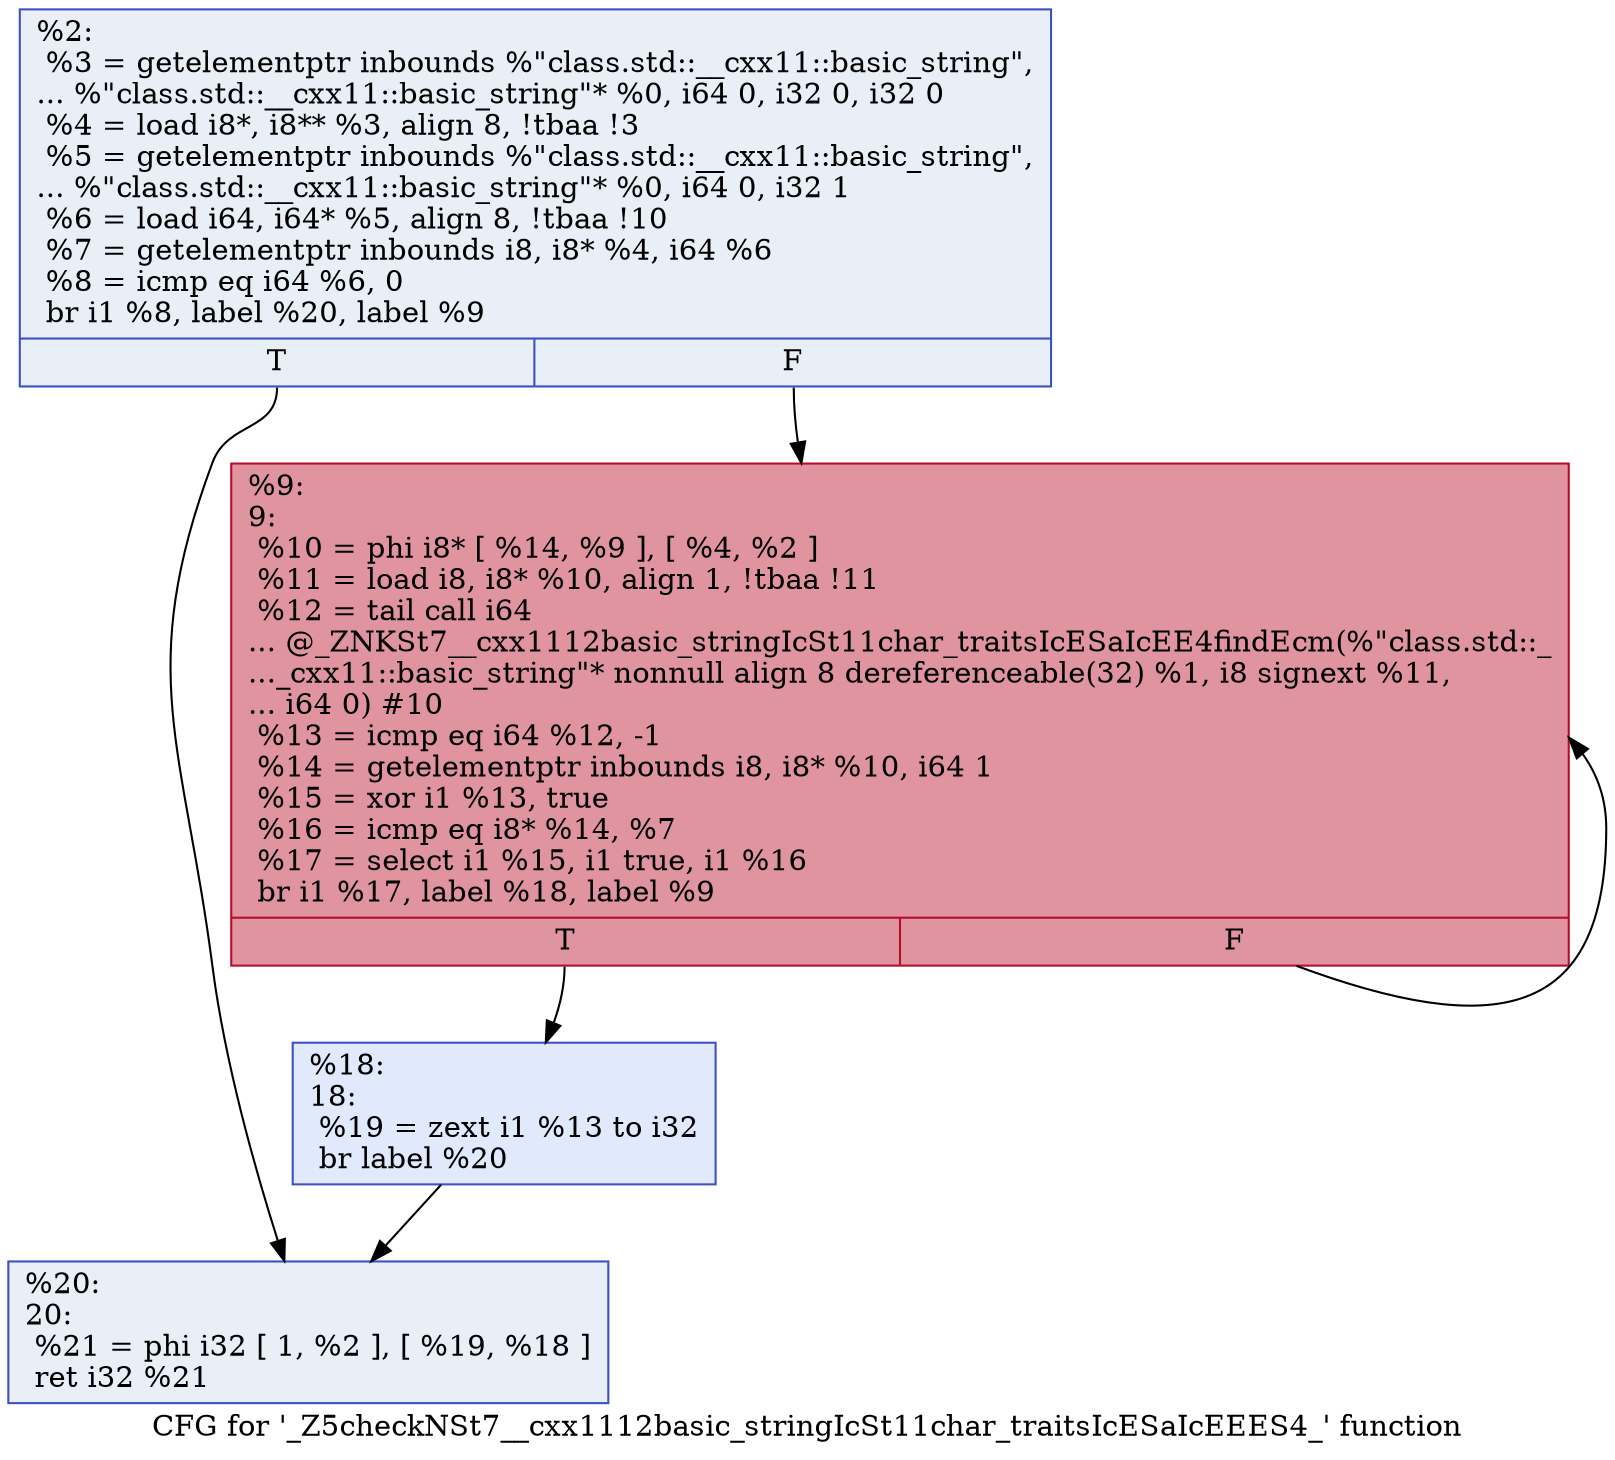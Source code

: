 digraph "CFG for '_Z5checkNSt7__cxx1112basic_stringIcSt11char_traitsIcESaIcEEES4_' function" {
	label="CFG for '_Z5checkNSt7__cxx1112basic_stringIcSt11char_traitsIcESaIcEEES4_' function";

	Node0x5630b161dc40 [shape=record,color="#3d50c3ff", style=filled, fillcolor="#cedaeb70",label="{%2:\l  %3 = getelementptr inbounds %\"class.std::__cxx11::basic_string\",\l... %\"class.std::__cxx11::basic_string\"* %0, i64 0, i32 0, i32 0\l  %4 = load i8*, i8** %3, align 8, !tbaa !3\l  %5 = getelementptr inbounds %\"class.std::__cxx11::basic_string\",\l... %\"class.std::__cxx11::basic_string\"* %0, i64 0, i32 1\l  %6 = load i64, i64* %5, align 8, !tbaa !10\l  %7 = getelementptr inbounds i8, i8* %4, i64 %6\l  %8 = icmp eq i64 %6, 0\l  br i1 %8, label %20, label %9\l|{<s0>T|<s1>F}}"];
	Node0x5630b161dc40:s0 -> Node0x5630b161fac0;
	Node0x5630b161dc40:s1 -> Node0x5630b161ff40;
	Node0x5630b161ff40 [shape=record,color="#b70d28ff", style=filled, fillcolor="#b70d2870",label="{%9:\l9:                                                \l  %10 = phi i8* [ %14, %9 ], [ %4, %2 ]\l  %11 = load i8, i8* %10, align 1, !tbaa !11\l  %12 = tail call i64\l... @_ZNKSt7__cxx1112basic_stringIcSt11char_traitsIcESaIcEE4findEcm(%\"class.std::_\l..._cxx11::basic_string\"* nonnull align 8 dereferenceable(32) %1, i8 signext %11,\l... i64 0) #10\l  %13 = icmp eq i64 %12, -1\l  %14 = getelementptr inbounds i8, i8* %10, i64 1\l  %15 = xor i1 %13, true\l  %16 = icmp eq i8* %14, %7\l  %17 = select i1 %15, i1 true, i1 %16\l  br i1 %17, label %18, label %9\l|{<s0>T|<s1>F}}"];
	Node0x5630b161ff40:s0 -> Node0x5630b16202f0;
	Node0x5630b161ff40:s1 -> Node0x5630b161ff40;
	Node0x5630b16202f0 [shape=record,color="#3d50c3ff", style=filled, fillcolor="#b9d0f970",label="{%18:\l18:                                               \l  %19 = zext i1 %13 to i32\l  br label %20\l}"];
	Node0x5630b16202f0 -> Node0x5630b161fac0;
	Node0x5630b161fac0 [shape=record,color="#3d50c3ff", style=filled, fillcolor="#cedaeb70",label="{%20:\l20:                                               \l  %21 = phi i32 [ 1, %2 ], [ %19, %18 ]\l  ret i32 %21\l}"];
}
